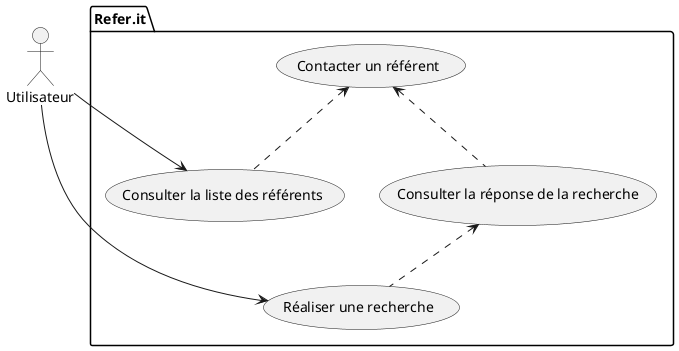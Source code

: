 @startuml
top to bottom direction
actor Utilisateur as u
package Refer.it {
  usecase "Réaliser une recherche" as UC1
  usecase "Consulter la réponse de la recherche" as UC2
  usecase "Consulter la liste des référents" as UC3
  usecase "Contacter un référent" as UC4
}
u --> UC1
u --> UC3
UC2 <.. UC1
UC4 <.. UC3
UC4 <.. UC2
@enduml
